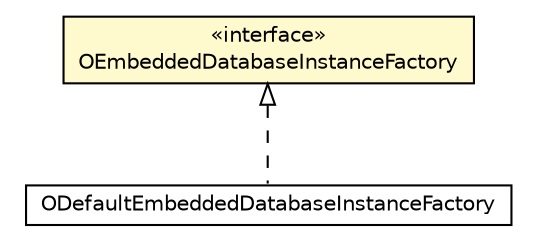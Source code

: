 #!/usr/local/bin/dot
#
# Class diagram 
# Generated by UMLGraph version R5_6-24-gf6e263 (http://www.umlgraph.org/)
#

digraph G {
	edge [fontname="Helvetica",fontsize=10,labelfontname="Helvetica",labelfontsize=10];
	node [fontname="Helvetica",fontsize=10,shape=plaintext];
	nodesep=0.25;
	ranksep=0.5;
	// com.orientechnologies.orient.core.db.ODefaultEmbeddedDatabaseInstanceFactory
	c3204295 [label=<<table title="com.orientechnologies.orient.core.db.ODefaultEmbeddedDatabaseInstanceFactory" border="0" cellborder="1" cellspacing="0" cellpadding="2" port="p" href="./ODefaultEmbeddedDatabaseInstanceFactory.html">
		<tr><td><table border="0" cellspacing="0" cellpadding="1">
<tr><td align="center" balign="center"> ODefaultEmbeddedDatabaseInstanceFactory </td></tr>
		</table></td></tr>
		</table>>, URL="./ODefaultEmbeddedDatabaseInstanceFactory.html", fontname="Helvetica", fontcolor="black", fontsize=10.0];
	// com.orientechnologies.orient.core.db.OEmbeddedDatabaseInstanceFactory
	c3204308 [label=<<table title="com.orientechnologies.orient.core.db.OEmbeddedDatabaseInstanceFactory" border="0" cellborder="1" cellspacing="0" cellpadding="2" port="p" bgcolor="lemonChiffon" href="./OEmbeddedDatabaseInstanceFactory.html">
		<tr><td><table border="0" cellspacing="0" cellpadding="1">
<tr><td align="center" balign="center"> &#171;interface&#187; </td></tr>
<tr><td align="center" balign="center"> OEmbeddedDatabaseInstanceFactory </td></tr>
		</table></td></tr>
		</table>>, URL="./OEmbeddedDatabaseInstanceFactory.html", fontname="Helvetica", fontcolor="black", fontsize=10.0];
	//com.orientechnologies.orient.core.db.ODefaultEmbeddedDatabaseInstanceFactory implements com.orientechnologies.orient.core.db.OEmbeddedDatabaseInstanceFactory
	c3204308:p -> c3204295:p [dir=back,arrowtail=empty,style=dashed];
}


